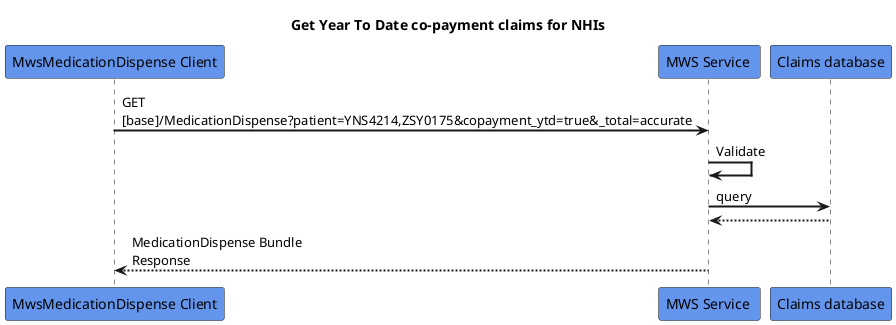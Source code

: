 @startuml
skinparam sequenceArrowThickness 2
skinparam roundcorner 5
skinparam maxmessagesize 180
skinparam sequenceParticipant bold
title Get Year To Date co-payment claims for NHIs
participant "MwsMedicationDispense Client" as A #CornflowerBlue
participant "MWS Service " as B #CornflowerBlue
participant "Claims database" as C #CornflowerBlue

A -> B: GET [base]/MedicationDispense?patient=YNS4214,ZSY0175&copayment_ytd=true&_total=accurate
B -> B: Validate
B -> C: query
C -[dashed]-> B:

B -[dashed]-> A: MedicationDispense Bundle Response 

@enduml
